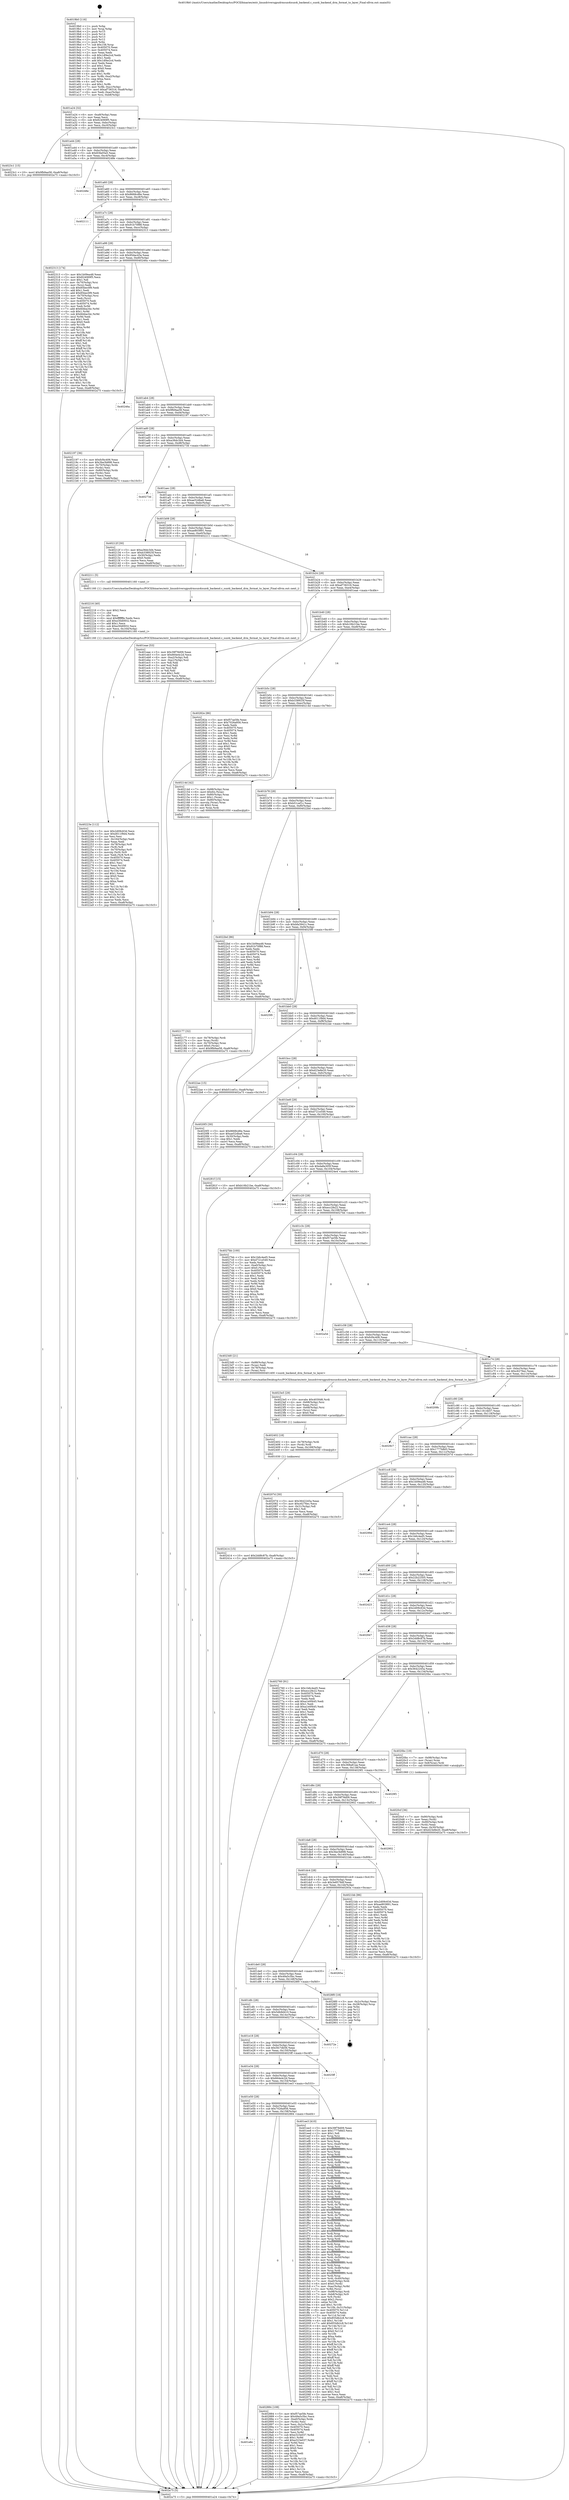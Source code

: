 digraph "0x4019b0" {
  label = "0x4019b0 (/mnt/c/Users/mathe/Desktop/tcc/POCII/binaries/extr_linuxdriversgpudrmsun4isun4i_backend.c_sun4i_backend_drm_format_to_layer_Final-ollvm.out::main(0))"
  labelloc = "t"
  node[shape=record]

  Entry [label="",width=0.3,height=0.3,shape=circle,fillcolor=black,style=filled]
  "0x401a24" [label="{
     0x401a24 [32]\l
     | [instrs]\l
     &nbsp;&nbsp;0x401a24 \<+6\>: mov -0xa8(%rbp),%eax\l
     &nbsp;&nbsp;0x401a2a \<+2\>: mov %eax,%ecx\l
     &nbsp;&nbsp;0x401a2c \<+6\>: sub $0x824069f5,%ecx\l
     &nbsp;&nbsp;0x401a32 \<+6\>: mov %eax,-0xbc(%rbp)\l
     &nbsp;&nbsp;0x401a38 \<+6\>: mov %ecx,-0xc0(%rbp)\l
     &nbsp;&nbsp;0x401a3e \<+6\>: je 00000000004023c1 \<main+0xa11\>\l
  }"]
  "0x4023c1" [label="{
     0x4023c1 [15]\l
     | [instrs]\l
     &nbsp;&nbsp;0x4023c1 \<+10\>: movl $0x9fb9aa58,-0xa8(%rbp)\l
     &nbsp;&nbsp;0x4023cb \<+5\>: jmp 0000000000402a75 \<main+0x10c5\>\l
  }"]
  "0x401a44" [label="{
     0x401a44 [28]\l
     | [instrs]\l
     &nbsp;&nbsp;0x401a44 \<+5\>: jmp 0000000000401a49 \<main+0x99\>\l
     &nbsp;&nbsp;0x401a49 \<+6\>: mov -0xbc(%rbp),%eax\l
     &nbsp;&nbsp;0x401a4f \<+5\>: sub $0x83fa05a5,%eax\l
     &nbsp;&nbsp;0x401a54 \<+6\>: mov %eax,-0xc4(%rbp)\l
     &nbsp;&nbsp;0x401a5a \<+6\>: je 000000000040248e \<main+0xade\>\l
  }"]
  Exit [label="",width=0.3,height=0.3,shape=circle,fillcolor=black,style=filled,peripheries=2]
  "0x40248e" [label="{
     0x40248e\l
  }", style=dashed]
  "0x401a60" [label="{
     0x401a60 [28]\l
     | [instrs]\l
     &nbsp;&nbsp;0x401a60 \<+5\>: jmp 0000000000401a65 \<main+0xb5\>\l
     &nbsp;&nbsp;0x401a65 \<+6\>: mov -0xbc(%rbp),%eax\l
     &nbsp;&nbsp;0x401a6b \<+5\>: sub $0x8668cd6e,%eax\l
     &nbsp;&nbsp;0x401a70 \<+6\>: mov %eax,-0xc8(%rbp)\l
     &nbsp;&nbsp;0x401a76 \<+6\>: je 0000000000402111 \<main+0x761\>\l
  }"]
  "0x401e6c" [label="{
     0x401e6c\l
  }", style=dashed]
  "0x402111" [label="{
     0x402111\l
  }", style=dashed]
  "0x401a7c" [label="{
     0x401a7c [28]\l
     | [instrs]\l
     &nbsp;&nbsp;0x401a7c \<+5\>: jmp 0000000000401a81 \<main+0xd1\>\l
     &nbsp;&nbsp;0x401a81 \<+6\>: mov -0xbc(%rbp),%eax\l
     &nbsp;&nbsp;0x401a87 \<+5\>: sub $0x91b70f88,%eax\l
     &nbsp;&nbsp;0x401a8c \<+6\>: mov %eax,-0xcc(%rbp)\l
     &nbsp;&nbsp;0x401a92 \<+6\>: je 0000000000402313 \<main+0x963\>\l
  }"]
  "0x402884" [label="{
     0x402884 [108]\l
     | [instrs]\l
     &nbsp;&nbsp;0x402884 \<+5\>: mov $0xf57ae5fe,%eax\l
     &nbsp;&nbsp;0x402889 \<+5\>: mov $0x49a5c5bc,%ecx\l
     &nbsp;&nbsp;0x40288e \<+7\>: mov -0xa0(%rbp),%rdx\l
     &nbsp;&nbsp;0x402895 \<+2\>: mov (%rdx),%esi\l
     &nbsp;&nbsp;0x402897 \<+3\>: mov %esi,-0x2c(%rbp)\l
     &nbsp;&nbsp;0x40289a \<+7\>: mov 0x405070,%esi\l
     &nbsp;&nbsp;0x4028a1 \<+7\>: mov 0x405074,%edi\l
     &nbsp;&nbsp;0x4028a8 \<+3\>: mov %esi,%r8d\l
     &nbsp;&nbsp;0x4028ab \<+7\>: sub $0xe323e037,%r8d\l
     &nbsp;&nbsp;0x4028b2 \<+4\>: sub $0x1,%r8d\l
     &nbsp;&nbsp;0x4028b6 \<+7\>: add $0xe323e037,%r8d\l
     &nbsp;&nbsp;0x4028bd \<+4\>: imul %r8d,%esi\l
     &nbsp;&nbsp;0x4028c1 \<+3\>: and $0x1,%esi\l
     &nbsp;&nbsp;0x4028c4 \<+3\>: cmp $0x0,%esi\l
     &nbsp;&nbsp;0x4028c7 \<+4\>: sete %r9b\l
     &nbsp;&nbsp;0x4028cb \<+3\>: cmp $0xa,%edi\l
     &nbsp;&nbsp;0x4028ce \<+4\>: setl %r10b\l
     &nbsp;&nbsp;0x4028d2 \<+3\>: mov %r9b,%r11b\l
     &nbsp;&nbsp;0x4028d5 \<+3\>: and %r10b,%r11b\l
     &nbsp;&nbsp;0x4028d8 \<+3\>: xor %r10b,%r9b\l
     &nbsp;&nbsp;0x4028db \<+3\>: or %r9b,%r11b\l
     &nbsp;&nbsp;0x4028de \<+4\>: test $0x1,%r11b\l
     &nbsp;&nbsp;0x4028e2 \<+3\>: cmovne %ecx,%eax\l
     &nbsp;&nbsp;0x4028e5 \<+6\>: mov %eax,-0xa8(%rbp)\l
     &nbsp;&nbsp;0x4028eb \<+5\>: jmp 0000000000402a75 \<main+0x10c5\>\l
  }"]
  "0x402313" [label="{
     0x402313 [174]\l
     | [instrs]\l
     &nbsp;&nbsp;0x402313 \<+5\>: mov $0x1b09ea48,%eax\l
     &nbsp;&nbsp;0x402318 \<+5\>: mov $0x824069f5,%ecx\l
     &nbsp;&nbsp;0x40231d \<+2\>: mov $0x1,%dl\l
     &nbsp;&nbsp;0x40231f \<+4\>: mov -0x70(%rbp),%rsi\l
     &nbsp;&nbsp;0x402323 \<+2\>: mov (%rsi),%edi\l
     &nbsp;&nbsp;0x402325 \<+6\>: sub $0x85bec0f9,%edi\l
     &nbsp;&nbsp;0x40232b \<+3\>: add $0x1,%edi\l
     &nbsp;&nbsp;0x40232e \<+6\>: add $0x85bec0f9,%edi\l
     &nbsp;&nbsp;0x402334 \<+4\>: mov -0x70(%rbp),%rsi\l
     &nbsp;&nbsp;0x402338 \<+2\>: mov %edi,(%rsi)\l
     &nbsp;&nbsp;0x40233a \<+7\>: mov 0x405070,%edi\l
     &nbsp;&nbsp;0x402341 \<+8\>: mov 0x405074,%r8d\l
     &nbsp;&nbsp;0x402349 \<+3\>: mov %edi,%r9d\l
     &nbsp;&nbsp;0x40234c \<+7\>: add $0xfd4ba34c,%r9d\l
     &nbsp;&nbsp;0x402353 \<+4\>: sub $0x1,%r9d\l
     &nbsp;&nbsp;0x402357 \<+7\>: sub $0xfd4ba34c,%r9d\l
     &nbsp;&nbsp;0x40235e \<+4\>: imul %r9d,%edi\l
     &nbsp;&nbsp;0x402362 \<+3\>: and $0x1,%edi\l
     &nbsp;&nbsp;0x402365 \<+3\>: cmp $0x0,%edi\l
     &nbsp;&nbsp;0x402368 \<+4\>: sete %r10b\l
     &nbsp;&nbsp;0x40236c \<+4\>: cmp $0xa,%r8d\l
     &nbsp;&nbsp;0x402370 \<+4\>: setl %r11b\l
     &nbsp;&nbsp;0x402374 \<+3\>: mov %r10b,%bl\l
     &nbsp;&nbsp;0x402377 \<+3\>: xor $0xff,%bl\l
     &nbsp;&nbsp;0x40237a \<+3\>: mov %r11b,%r14b\l
     &nbsp;&nbsp;0x40237d \<+4\>: xor $0xff,%r14b\l
     &nbsp;&nbsp;0x402381 \<+3\>: xor $0x1,%dl\l
     &nbsp;&nbsp;0x402384 \<+3\>: mov %bl,%r15b\l
     &nbsp;&nbsp;0x402387 \<+4\>: and $0xff,%r15b\l
     &nbsp;&nbsp;0x40238b \<+3\>: and %dl,%r10b\l
     &nbsp;&nbsp;0x40238e \<+3\>: mov %r14b,%r12b\l
     &nbsp;&nbsp;0x402391 \<+4\>: and $0xff,%r12b\l
     &nbsp;&nbsp;0x402395 \<+3\>: and %dl,%r11b\l
     &nbsp;&nbsp;0x402398 \<+3\>: or %r10b,%r15b\l
     &nbsp;&nbsp;0x40239b \<+3\>: or %r11b,%r12b\l
     &nbsp;&nbsp;0x40239e \<+3\>: xor %r12b,%r15b\l
     &nbsp;&nbsp;0x4023a1 \<+3\>: or %r14b,%bl\l
     &nbsp;&nbsp;0x4023a4 \<+3\>: xor $0xff,%bl\l
     &nbsp;&nbsp;0x4023a7 \<+3\>: or $0x1,%dl\l
     &nbsp;&nbsp;0x4023aa \<+2\>: and %dl,%bl\l
     &nbsp;&nbsp;0x4023ac \<+3\>: or %bl,%r15b\l
     &nbsp;&nbsp;0x4023af \<+4\>: test $0x1,%r15b\l
     &nbsp;&nbsp;0x4023b3 \<+3\>: cmovne %ecx,%eax\l
     &nbsp;&nbsp;0x4023b6 \<+6\>: mov %eax,-0xa8(%rbp)\l
     &nbsp;&nbsp;0x4023bc \<+5\>: jmp 0000000000402a75 \<main+0x10c5\>\l
  }"]
  "0x401a98" [label="{
     0x401a98 [28]\l
     | [instrs]\l
     &nbsp;&nbsp;0x401a98 \<+5\>: jmp 0000000000401a9d \<main+0xed\>\l
     &nbsp;&nbsp;0x401a9d \<+6\>: mov -0xbc(%rbp),%eax\l
     &nbsp;&nbsp;0x401aa3 \<+5\>: sub $0x95dac43a,%eax\l
     &nbsp;&nbsp;0x401aa8 \<+6\>: mov %eax,-0xd0(%rbp)\l
     &nbsp;&nbsp;0x401aae \<+6\>: je 000000000040246a \<main+0xaba\>\l
  }"]
  "0x402414" [label="{
     0x402414 [15]\l
     | [instrs]\l
     &nbsp;&nbsp;0x402414 \<+10\>: movl $0x2dd8c87b,-0xa8(%rbp)\l
     &nbsp;&nbsp;0x40241e \<+5\>: jmp 0000000000402a75 \<main+0x10c5\>\l
  }"]
  "0x40246a" [label="{
     0x40246a\l
  }", style=dashed]
  "0x401ab4" [label="{
     0x401ab4 [28]\l
     | [instrs]\l
     &nbsp;&nbsp;0x401ab4 \<+5\>: jmp 0000000000401ab9 \<main+0x109\>\l
     &nbsp;&nbsp;0x401ab9 \<+6\>: mov -0xbc(%rbp),%eax\l
     &nbsp;&nbsp;0x401abf \<+5\>: sub $0x9fb9aa58,%eax\l
     &nbsp;&nbsp;0x401ac4 \<+6\>: mov %eax,-0xd4(%rbp)\l
     &nbsp;&nbsp;0x401aca \<+6\>: je 0000000000402197 \<main+0x7e7\>\l
  }"]
  "0x402402" [label="{
     0x402402 [18]\l
     | [instrs]\l
     &nbsp;&nbsp;0x402402 \<+4\>: mov -0x78(%rbp),%rdi\l
     &nbsp;&nbsp;0x402406 \<+3\>: mov (%rdi),%rdi\l
     &nbsp;&nbsp;0x402409 \<+6\>: mov %eax,-0x168(%rbp)\l
     &nbsp;&nbsp;0x40240f \<+5\>: call 0000000000401030 \<free@plt\>\l
     | [calls]\l
     &nbsp;&nbsp;0x401030 \{1\} (unknown)\l
  }"]
  "0x402197" [label="{
     0x402197 [36]\l
     | [instrs]\l
     &nbsp;&nbsp;0x402197 \<+5\>: mov $0xfcf4c406,%eax\l
     &nbsp;&nbsp;0x40219c \<+5\>: mov $0x3be3b898,%ecx\l
     &nbsp;&nbsp;0x4021a1 \<+4\>: mov -0x70(%rbp),%rdx\l
     &nbsp;&nbsp;0x4021a5 \<+2\>: mov (%rdx),%esi\l
     &nbsp;&nbsp;0x4021a7 \<+4\>: mov -0x80(%rbp),%rdx\l
     &nbsp;&nbsp;0x4021ab \<+2\>: cmp (%rdx),%esi\l
     &nbsp;&nbsp;0x4021ad \<+3\>: cmovl %ecx,%eax\l
     &nbsp;&nbsp;0x4021b0 \<+6\>: mov %eax,-0xa8(%rbp)\l
     &nbsp;&nbsp;0x4021b6 \<+5\>: jmp 0000000000402a75 \<main+0x10c5\>\l
  }"]
  "0x401ad0" [label="{
     0x401ad0 [28]\l
     | [instrs]\l
     &nbsp;&nbsp;0x401ad0 \<+5\>: jmp 0000000000401ad5 \<main+0x125\>\l
     &nbsp;&nbsp;0x401ad5 \<+6\>: mov -0xbc(%rbp),%eax\l
     &nbsp;&nbsp;0x401adb \<+5\>: sub $0xa36dc3d4,%eax\l
     &nbsp;&nbsp;0x401ae0 \<+6\>: mov %eax,-0xd8(%rbp)\l
     &nbsp;&nbsp;0x401ae6 \<+6\>: je 000000000040273d \<main+0xd8d\>\l
  }"]
  "0x4023e5" [label="{
     0x4023e5 [29]\l
     | [instrs]\l
     &nbsp;&nbsp;0x4023e5 \<+10\>: movabs $0x4030d6,%rdi\l
     &nbsp;&nbsp;0x4023ef \<+4\>: mov -0x68(%rbp),%rsi\l
     &nbsp;&nbsp;0x4023f3 \<+2\>: mov %eax,(%rsi)\l
     &nbsp;&nbsp;0x4023f5 \<+4\>: mov -0x68(%rbp),%rsi\l
     &nbsp;&nbsp;0x4023f9 \<+2\>: mov (%rsi),%esi\l
     &nbsp;&nbsp;0x4023fb \<+2\>: mov $0x0,%al\l
     &nbsp;&nbsp;0x4023fd \<+5\>: call 0000000000401040 \<printf@plt\>\l
     | [calls]\l
     &nbsp;&nbsp;0x401040 \{1\} (unknown)\l
  }"]
  "0x40273d" [label="{
     0x40273d\l
  }", style=dashed]
  "0x401aec" [label="{
     0x401aec [28]\l
     | [instrs]\l
     &nbsp;&nbsp;0x401aec \<+5\>: jmp 0000000000401af1 \<main+0x141\>\l
     &nbsp;&nbsp;0x401af1 \<+6\>: mov -0xbc(%rbp),%eax\l
     &nbsp;&nbsp;0x401af7 \<+5\>: sub $0xae52dba6,%eax\l
     &nbsp;&nbsp;0x401afc \<+6\>: mov %eax,-0xdc(%rbp)\l
     &nbsp;&nbsp;0x401b02 \<+6\>: je 000000000040212f \<main+0x77f\>\l
  }"]
  "0x40223e" [label="{
     0x40223e [112]\l
     | [instrs]\l
     &nbsp;&nbsp;0x40223e \<+5\>: mov $0x2d09c63d,%ecx\l
     &nbsp;&nbsp;0x402243 \<+5\>: mov $0xd011f9d4,%edx\l
     &nbsp;&nbsp;0x402248 \<+2\>: xor %esi,%esi\l
     &nbsp;&nbsp;0x40224a \<+6\>: mov -0x164(%rbp),%edi\l
     &nbsp;&nbsp;0x402250 \<+3\>: imul %eax,%edi\l
     &nbsp;&nbsp;0x402253 \<+4\>: mov -0x78(%rbp),%r8\l
     &nbsp;&nbsp;0x402257 \<+3\>: mov (%r8),%r8\l
     &nbsp;&nbsp;0x40225a \<+4\>: mov -0x70(%rbp),%r9\l
     &nbsp;&nbsp;0x40225e \<+3\>: movslq (%r9),%r9\l
     &nbsp;&nbsp;0x402261 \<+4\>: mov %edi,(%r8,%r9,4)\l
     &nbsp;&nbsp;0x402265 \<+7\>: mov 0x405070,%eax\l
     &nbsp;&nbsp;0x40226c \<+7\>: mov 0x405074,%edi\l
     &nbsp;&nbsp;0x402273 \<+3\>: sub $0x1,%esi\l
     &nbsp;&nbsp;0x402276 \<+3\>: mov %eax,%r10d\l
     &nbsp;&nbsp;0x402279 \<+3\>: add %esi,%r10d\l
     &nbsp;&nbsp;0x40227c \<+4\>: imul %r10d,%eax\l
     &nbsp;&nbsp;0x402280 \<+3\>: and $0x1,%eax\l
     &nbsp;&nbsp;0x402283 \<+3\>: cmp $0x0,%eax\l
     &nbsp;&nbsp;0x402286 \<+4\>: sete %r11b\l
     &nbsp;&nbsp;0x40228a \<+3\>: cmp $0xa,%edi\l
     &nbsp;&nbsp;0x40228d \<+3\>: setl %bl\l
     &nbsp;&nbsp;0x402290 \<+3\>: mov %r11b,%r14b\l
     &nbsp;&nbsp;0x402293 \<+3\>: and %bl,%r14b\l
     &nbsp;&nbsp;0x402296 \<+3\>: xor %bl,%r11b\l
     &nbsp;&nbsp;0x402299 \<+3\>: or %r11b,%r14b\l
     &nbsp;&nbsp;0x40229c \<+4\>: test $0x1,%r14b\l
     &nbsp;&nbsp;0x4022a0 \<+3\>: cmovne %edx,%ecx\l
     &nbsp;&nbsp;0x4022a3 \<+6\>: mov %ecx,-0xa8(%rbp)\l
     &nbsp;&nbsp;0x4022a9 \<+5\>: jmp 0000000000402a75 \<main+0x10c5\>\l
  }"]
  "0x40212f" [label="{
     0x40212f [30]\l
     | [instrs]\l
     &nbsp;&nbsp;0x40212f \<+5\>: mov $0xa36dc3d4,%eax\l
     &nbsp;&nbsp;0x402134 \<+5\>: mov $0xb338925f,%ecx\l
     &nbsp;&nbsp;0x402139 \<+3\>: mov -0x30(%rbp),%edx\l
     &nbsp;&nbsp;0x40213c \<+3\>: cmp $0x0,%edx\l
     &nbsp;&nbsp;0x40213f \<+3\>: cmove %ecx,%eax\l
     &nbsp;&nbsp;0x402142 \<+6\>: mov %eax,-0xa8(%rbp)\l
     &nbsp;&nbsp;0x402148 \<+5\>: jmp 0000000000402a75 \<main+0x10c5\>\l
  }"]
  "0x401b08" [label="{
     0x401b08 [28]\l
     | [instrs]\l
     &nbsp;&nbsp;0x401b08 \<+5\>: jmp 0000000000401b0d \<main+0x15d\>\l
     &nbsp;&nbsp;0x401b0d \<+6\>: mov -0xbc(%rbp),%eax\l
     &nbsp;&nbsp;0x401b13 \<+5\>: sub $0xae803891,%eax\l
     &nbsp;&nbsp;0x401b18 \<+6\>: mov %eax,-0xe0(%rbp)\l
     &nbsp;&nbsp;0x401b1e \<+6\>: je 0000000000402211 \<main+0x861\>\l
  }"]
  "0x402216" [label="{
     0x402216 [40]\l
     | [instrs]\l
     &nbsp;&nbsp;0x402216 \<+5\>: mov $0x2,%ecx\l
     &nbsp;&nbsp;0x40221b \<+1\>: cltd\l
     &nbsp;&nbsp;0x40221c \<+2\>: idiv %ecx\l
     &nbsp;&nbsp;0x40221e \<+6\>: imul $0xfffffffe,%edx,%ecx\l
     &nbsp;&nbsp;0x402224 \<+6\>: add $0xe30d0932,%ecx\l
     &nbsp;&nbsp;0x40222a \<+3\>: add $0x1,%ecx\l
     &nbsp;&nbsp;0x40222d \<+6\>: sub $0xe30d0932,%ecx\l
     &nbsp;&nbsp;0x402233 \<+6\>: mov %ecx,-0x164(%rbp)\l
     &nbsp;&nbsp;0x402239 \<+5\>: call 0000000000401160 \<next_i\>\l
     | [calls]\l
     &nbsp;&nbsp;0x401160 \{1\} (/mnt/c/Users/mathe/Desktop/tcc/POCII/binaries/extr_linuxdriversgpudrmsun4isun4i_backend.c_sun4i_backend_drm_format_to_layer_Final-ollvm.out::next_i)\l
  }"]
  "0x402211" [label="{
     0x402211 [5]\l
     | [instrs]\l
     &nbsp;&nbsp;0x402211 \<+5\>: call 0000000000401160 \<next_i\>\l
     | [calls]\l
     &nbsp;&nbsp;0x401160 \{1\} (/mnt/c/Users/mathe/Desktop/tcc/POCII/binaries/extr_linuxdriversgpudrmsun4isun4i_backend.c_sun4i_backend_drm_format_to_layer_Final-ollvm.out::next_i)\l
  }"]
  "0x401b24" [label="{
     0x401b24 [28]\l
     | [instrs]\l
     &nbsp;&nbsp;0x401b24 \<+5\>: jmp 0000000000401b29 \<main+0x179\>\l
     &nbsp;&nbsp;0x401b29 \<+6\>: mov -0xbc(%rbp),%eax\l
     &nbsp;&nbsp;0x401b2f \<+5\>: sub $0xaf736316,%eax\l
     &nbsp;&nbsp;0x401b34 \<+6\>: mov %eax,-0xe4(%rbp)\l
     &nbsp;&nbsp;0x401b3a \<+6\>: je 0000000000401eae \<main+0x4fe\>\l
  }"]
  "0x402177" [label="{
     0x402177 [32]\l
     | [instrs]\l
     &nbsp;&nbsp;0x402177 \<+4\>: mov -0x78(%rbp),%rdi\l
     &nbsp;&nbsp;0x40217b \<+3\>: mov %rax,(%rdi)\l
     &nbsp;&nbsp;0x40217e \<+4\>: mov -0x70(%rbp),%rax\l
     &nbsp;&nbsp;0x402182 \<+6\>: movl $0x0,(%rax)\l
     &nbsp;&nbsp;0x402188 \<+10\>: movl $0x9fb9aa58,-0xa8(%rbp)\l
     &nbsp;&nbsp;0x402192 \<+5\>: jmp 0000000000402a75 \<main+0x10c5\>\l
  }"]
  "0x401eae" [label="{
     0x401eae [53]\l
     | [instrs]\l
     &nbsp;&nbsp;0x401eae \<+5\>: mov $0x39f78d09,%eax\l
     &nbsp;&nbsp;0x401eb3 \<+5\>: mov $0x664e4c2d,%ecx\l
     &nbsp;&nbsp;0x401eb8 \<+6\>: mov -0xa2(%rbp),%dl\l
     &nbsp;&nbsp;0x401ebe \<+7\>: mov -0xa1(%rbp),%sil\l
     &nbsp;&nbsp;0x401ec5 \<+3\>: mov %dl,%dil\l
     &nbsp;&nbsp;0x401ec8 \<+3\>: and %sil,%dil\l
     &nbsp;&nbsp;0x401ecb \<+3\>: xor %sil,%dl\l
     &nbsp;&nbsp;0x401ece \<+3\>: or %dl,%dil\l
     &nbsp;&nbsp;0x401ed1 \<+4\>: test $0x1,%dil\l
     &nbsp;&nbsp;0x401ed5 \<+3\>: cmovne %ecx,%eax\l
     &nbsp;&nbsp;0x401ed8 \<+6\>: mov %eax,-0xa8(%rbp)\l
     &nbsp;&nbsp;0x401ede \<+5\>: jmp 0000000000402a75 \<main+0x10c5\>\l
  }"]
  "0x401b40" [label="{
     0x401b40 [28]\l
     | [instrs]\l
     &nbsp;&nbsp;0x401b40 \<+5\>: jmp 0000000000401b45 \<main+0x195\>\l
     &nbsp;&nbsp;0x401b45 \<+6\>: mov -0xbc(%rbp),%eax\l
     &nbsp;&nbsp;0x401b4b \<+5\>: sub $0xb16b21be,%eax\l
     &nbsp;&nbsp;0x401b50 \<+6\>: mov %eax,-0xe8(%rbp)\l
     &nbsp;&nbsp;0x401b56 \<+6\>: je 000000000040282e \<main+0xe7e\>\l
  }"]
  "0x402a75" [label="{
     0x402a75 [5]\l
     | [instrs]\l
     &nbsp;&nbsp;0x402a75 \<+5\>: jmp 0000000000401a24 \<main+0x74\>\l
  }"]
  "0x4019b0" [label="{
     0x4019b0 [116]\l
     | [instrs]\l
     &nbsp;&nbsp;0x4019b0 \<+1\>: push %rbp\l
     &nbsp;&nbsp;0x4019b1 \<+3\>: mov %rsp,%rbp\l
     &nbsp;&nbsp;0x4019b4 \<+2\>: push %r15\l
     &nbsp;&nbsp;0x4019b6 \<+2\>: push %r14\l
     &nbsp;&nbsp;0x4019b8 \<+2\>: push %r13\l
     &nbsp;&nbsp;0x4019ba \<+2\>: push %r12\l
     &nbsp;&nbsp;0x4019bc \<+1\>: push %rbx\l
     &nbsp;&nbsp;0x4019bd \<+7\>: sub $0x158,%rsp\l
     &nbsp;&nbsp;0x4019c4 \<+7\>: mov 0x405070,%eax\l
     &nbsp;&nbsp;0x4019cb \<+7\>: mov 0x405074,%ecx\l
     &nbsp;&nbsp;0x4019d2 \<+2\>: mov %eax,%edx\l
     &nbsp;&nbsp;0x4019d4 \<+6\>: sub $0x1df4e2cd,%edx\l
     &nbsp;&nbsp;0x4019da \<+3\>: sub $0x1,%edx\l
     &nbsp;&nbsp;0x4019dd \<+6\>: add $0x1df4e2cd,%edx\l
     &nbsp;&nbsp;0x4019e3 \<+3\>: imul %edx,%eax\l
     &nbsp;&nbsp;0x4019e6 \<+3\>: and $0x1,%eax\l
     &nbsp;&nbsp;0x4019e9 \<+3\>: cmp $0x0,%eax\l
     &nbsp;&nbsp;0x4019ec \<+4\>: sete %r8b\l
     &nbsp;&nbsp;0x4019f0 \<+4\>: and $0x1,%r8b\l
     &nbsp;&nbsp;0x4019f4 \<+7\>: mov %r8b,-0xa2(%rbp)\l
     &nbsp;&nbsp;0x4019fb \<+3\>: cmp $0xa,%ecx\l
     &nbsp;&nbsp;0x4019fe \<+4\>: setl %r8b\l
     &nbsp;&nbsp;0x401a02 \<+4\>: and $0x1,%r8b\l
     &nbsp;&nbsp;0x401a06 \<+7\>: mov %r8b,-0xa1(%rbp)\l
     &nbsp;&nbsp;0x401a0d \<+10\>: movl $0xaf736316,-0xa8(%rbp)\l
     &nbsp;&nbsp;0x401a17 \<+6\>: mov %edi,-0xac(%rbp)\l
     &nbsp;&nbsp;0x401a1d \<+7\>: mov %rsi,-0xb8(%rbp)\l
  }"]
  "0x4020cf" [label="{
     0x4020cf [36]\l
     | [instrs]\l
     &nbsp;&nbsp;0x4020cf \<+7\>: mov -0x90(%rbp),%rdi\l
     &nbsp;&nbsp;0x4020d6 \<+2\>: mov %eax,(%rdi)\l
     &nbsp;&nbsp;0x4020d8 \<+7\>: mov -0x90(%rbp),%rdi\l
     &nbsp;&nbsp;0x4020df \<+2\>: mov (%rdi),%eax\l
     &nbsp;&nbsp;0x4020e1 \<+3\>: mov %eax,-0x30(%rbp)\l
     &nbsp;&nbsp;0x4020e4 \<+10\>: movl $0xd23e8e20,-0xa8(%rbp)\l
     &nbsp;&nbsp;0x4020ee \<+5\>: jmp 0000000000402a75 \<main+0x10c5\>\l
  }"]
  "0x40282e" [label="{
     0x40282e [86]\l
     | [instrs]\l
     &nbsp;&nbsp;0x40282e \<+5\>: mov $0xf57ae5fe,%eax\l
     &nbsp;&nbsp;0x402833 \<+5\>: mov $0x7026a956,%ecx\l
     &nbsp;&nbsp;0x402838 \<+2\>: xor %edx,%edx\l
     &nbsp;&nbsp;0x40283a \<+7\>: mov 0x405070,%esi\l
     &nbsp;&nbsp;0x402841 \<+7\>: mov 0x405074,%edi\l
     &nbsp;&nbsp;0x402848 \<+3\>: sub $0x1,%edx\l
     &nbsp;&nbsp;0x40284b \<+3\>: mov %esi,%r8d\l
     &nbsp;&nbsp;0x40284e \<+3\>: add %edx,%r8d\l
     &nbsp;&nbsp;0x402851 \<+4\>: imul %r8d,%esi\l
     &nbsp;&nbsp;0x402855 \<+3\>: and $0x1,%esi\l
     &nbsp;&nbsp;0x402858 \<+3\>: cmp $0x0,%esi\l
     &nbsp;&nbsp;0x40285b \<+4\>: sete %r9b\l
     &nbsp;&nbsp;0x40285f \<+3\>: cmp $0xa,%edi\l
     &nbsp;&nbsp;0x402862 \<+4\>: setl %r10b\l
     &nbsp;&nbsp;0x402866 \<+3\>: mov %r9b,%r11b\l
     &nbsp;&nbsp;0x402869 \<+3\>: and %r10b,%r11b\l
     &nbsp;&nbsp;0x40286c \<+3\>: xor %r10b,%r9b\l
     &nbsp;&nbsp;0x40286f \<+3\>: or %r9b,%r11b\l
     &nbsp;&nbsp;0x402872 \<+4\>: test $0x1,%r11b\l
     &nbsp;&nbsp;0x402876 \<+3\>: cmovne %ecx,%eax\l
     &nbsp;&nbsp;0x402879 \<+6\>: mov %eax,-0xa8(%rbp)\l
     &nbsp;&nbsp;0x40287f \<+5\>: jmp 0000000000402a75 \<main+0x10c5\>\l
  }"]
  "0x401b5c" [label="{
     0x401b5c [28]\l
     | [instrs]\l
     &nbsp;&nbsp;0x401b5c \<+5\>: jmp 0000000000401b61 \<main+0x1b1\>\l
     &nbsp;&nbsp;0x401b61 \<+6\>: mov -0xbc(%rbp),%eax\l
     &nbsp;&nbsp;0x401b67 \<+5\>: sub $0xb338925f,%eax\l
     &nbsp;&nbsp;0x401b6c \<+6\>: mov %eax,-0xec(%rbp)\l
     &nbsp;&nbsp;0x401b72 \<+6\>: je 000000000040214d \<main+0x79d\>\l
  }"]
  "0x401e50" [label="{
     0x401e50 [28]\l
     | [instrs]\l
     &nbsp;&nbsp;0x401e50 \<+5\>: jmp 0000000000401e55 \<main+0x4a5\>\l
     &nbsp;&nbsp;0x401e55 \<+6\>: mov -0xbc(%rbp),%eax\l
     &nbsp;&nbsp;0x401e5b \<+5\>: sub $0x7026a956,%eax\l
     &nbsp;&nbsp;0x401e60 \<+6\>: mov %eax,-0x158(%rbp)\l
     &nbsp;&nbsp;0x401e66 \<+6\>: je 0000000000402884 \<main+0xed4\>\l
  }"]
  "0x40214d" [label="{
     0x40214d [42]\l
     | [instrs]\l
     &nbsp;&nbsp;0x40214d \<+7\>: mov -0x88(%rbp),%rax\l
     &nbsp;&nbsp;0x402154 \<+6\>: movl $0x64,(%rax)\l
     &nbsp;&nbsp;0x40215a \<+4\>: mov -0x80(%rbp),%rax\l
     &nbsp;&nbsp;0x40215e \<+6\>: movl $0x1,(%rax)\l
     &nbsp;&nbsp;0x402164 \<+4\>: mov -0x80(%rbp),%rax\l
     &nbsp;&nbsp;0x402168 \<+3\>: movslq (%rax),%rax\l
     &nbsp;&nbsp;0x40216b \<+4\>: shl $0x2,%rax\l
     &nbsp;&nbsp;0x40216f \<+3\>: mov %rax,%rdi\l
     &nbsp;&nbsp;0x402172 \<+5\>: call 0000000000401050 \<malloc@plt\>\l
     | [calls]\l
     &nbsp;&nbsp;0x401050 \{1\} (unknown)\l
  }"]
  "0x401b78" [label="{
     0x401b78 [28]\l
     | [instrs]\l
     &nbsp;&nbsp;0x401b78 \<+5\>: jmp 0000000000401b7d \<main+0x1cd\>\l
     &nbsp;&nbsp;0x401b7d \<+6\>: mov -0xbc(%rbp),%eax\l
     &nbsp;&nbsp;0x401b83 \<+5\>: sub $0xb51cef1c,%eax\l
     &nbsp;&nbsp;0x401b88 \<+6\>: mov %eax,-0xf0(%rbp)\l
     &nbsp;&nbsp;0x401b8e \<+6\>: je 00000000004022bd \<main+0x90d\>\l
  }"]
  "0x401ee3" [label="{
     0x401ee3 [410]\l
     | [instrs]\l
     &nbsp;&nbsp;0x401ee3 \<+5\>: mov $0x39f78d09,%eax\l
     &nbsp;&nbsp;0x401ee8 \<+5\>: mov $0x1777b8d3,%ecx\l
     &nbsp;&nbsp;0x401eed \<+2\>: mov $0x1,%dl\l
     &nbsp;&nbsp;0x401eef \<+3\>: mov %rsp,%rsi\l
     &nbsp;&nbsp;0x401ef2 \<+4\>: add $0xfffffffffffffff0,%rsi\l
     &nbsp;&nbsp;0x401ef6 \<+3\>: mov %rsi,%rsp\l
     &nbsp;&nbsp;0x401ef9 \<+7\>: mov %rsi,-0xa0(%rbp)\l
     &nbsp;&nbsp;0x401f00 \<+3\>: mov %rsp,%rsi\l
     &nbsp;&nbsp;0x401f03 \<+4\>: add $0xfffffffffffffff0,%rsi\l
     &nbsp;&nbsp;0x401f07 \<+3\>: mov %rsi,%rsp\l
     &nbsp;&nbsp;0x401f0a \<+3\>: mov %rsp,%rdi\l
     &nbsp;&nbsp;0x401f0d \<+4\>: add $0xfffffffffffffff0,%rdi\l
     &nbsp;&nbsp;0x401f11 \<+3\>: mov %rdi,%rsp\l
     &nbsp;&nbsp;0x401f14 \<+7\>: mov %rdi,-0x98(%rbp)\l
     &nbsp;&nbsp;0x401f1b \<+3\>: mov %rsp,%rdi\l
     &nbsp;&nbsp;0x401f1e \<+4\>: add $0xfffffffffffffff0,%rdi\l
     &nbsp;&nbsp;0x401f22 \<+3\>: mov %rdi,%rsp\l
     &nbsp;&nbsp;0x401f25 \<+7\>: mov %rdi,-0x90(%rbp)\l
     &nbsp;&nbsp;0x401f2c \<+3\>: mov %rsp,%rdi\l
     &nbsp;&nbsp;0x401f2f \<+4\>: add $0xfffffffffffffff0,%rdi\l
     &nbsp;&nbsp;0x401f33 \<+3\>: mov %rdi,%rsp\l
     &nbsp;&nbsp;0x401f36 \<+7\>: mov %rdi,-0x88(%rbp)\l
     &nbsp;&nbsp;0x401f3d \<+3\>: mov %rsp,%rdi\l
     &nbsp;&nbsp;0x401f40 \<+4\>: add $0xfffffffffffffff0,%rdi\l
     &nbsp;&nbsp;0x401f44 \<+3\>: mov %rdi,%rsp\l
     &nbsp;&nbsp;0x401f47 \<+4\>: mov %rdi,-0x80(%rbp)\l
     &nbsp;&nbsp;0x401f4b \<+3\>: mov %rsp,%rdi\l
     &nbsp;&nbsp;0x401f4e \<+4\>: add $0xfffffffffffffff0,%rdi\l
     &nbsp;&nbsp;0x401f52 \<+3\>: mov %rdi,%rsp\l
     &nbsp;&nbsp;0x401f55 \<+4\>: mov %rdi,-0x78(%rbp)\l
     &nbsp;&nbsp;0x401f59 \<+3\>: mov %rsp,%rdi\l
     &nbsp;&nbsp;0x401f5c \<+4\>: add $0xfffffffffffffff0,%rdi\l
     &nbsp;&nbsp;0x401f60 \<+3\>: mov %rdi,%rsp\l
     &nbsp;&nbsp;0x401f63 \<+4\>: mov %rdi,-0x70(%rbp)\l
     &nbsp;&nbsp;0x401f67 \<+3\>: mov %rsp,%rdi\l
     &nbsp;&nbsp;0x401f6a \<+4\>: add $0xfffffffffffffff0,%rdi\l
     &nbsp;&nbsp;0x401f6e \<+3\>: mov %rdi,%rsp\l
     &nbsp;&nbsp;0x401f71 \<+4\>: mov %rdi,-0x68(%rbp)\l
     &nbsp;&nbsp;0x401f75 \<+3\>: mov %rsp,%rdi\l
     &nbsp;&nbsp;0x401f78 \<+4\>: add $0xfffffffffffffff0,%rdi\l
     &nbsp;&nbsp;0x401f7c \<+3\>: mov %rdi,%rsp\l
     &nbsp;&nbsp;0x401f7f \<+4\>: mov %rdi,-0x60(%rbp)\l
     &nbsp;&nbsp;0x401f83 \<+3\>: mov %rsp,%rdi\l
     &nbsp;&nbsp;0x401f86 \<+4\>: add $0xfffffffffffffff0,%rdi\l
     &nbsp;&nbsp;0x401f8a \<+3\>: mov %rdi,%rsp\l
     &nbsp;&nbsp;0x401f8d \<+4\>: mov %rdi,-0x58(%rbp)\l
     &nbsp;&nbsp;0x401f91 \<+3\>: mov %rsp,%rdi\l
     &nbsp;&nbsp;0x401f94 \<+4\>: add $0xfffffffffffffff0,%rdi\l
     &nbsp;&nbsp;0x401f98 \<+3\>: mov %rdi,%rsp\l
     &nbsp;&nbsp;0x401f9b \<+4\>: mov %rdi,-0x50(%rbp)\l
     &nbsp;&nbsp;0x401f9f \<+3\>: mov %rsp,%rdi\l
     &nbsp;&nbsp;0x401fa2 \<+4\>: add $0xfffffffffffffff0,%rdi\l
     &nbsp;&nbsp;0x401fa6 \<+3\>: mov %rdi,%rsp\l
     &nbsp;&nbsp;0x401fa9 \<+4\>: mov %rdi,-0x48(%rbp)\l
     &nbsp;&nbsp;0x401fad \<+3\>: mov %rsp,%rdi\l
     &nbsp;&nbsp;0x401fb0 \<+4\>: add $0xfffffffffffffff0,%rdi\l
     &nbsp;&nbsp;0x401fb4 \<+3\>: mov %rdi,%rsp\l
     &nbsp;&nbsp;0x401fb7 \<+4\>: mov %rdi,-0x40(%rbp)\l
     &nbsp;&nbsp;0x401fbb \<+7\>: mov -0xa0(%rbp),%rdi\l
     &nbsp;&nbsp;0x401fc2 \<+6\>: movl $0x0,(%rdi)\l
     &nbsp;&nbsp;0x401fc8 \<+7\>: mov -0xac(%rbp),%r8d\l
     &nbsp;&nbsp;0x401fcf \<+3\>: mov %r8d,(%rsi)\l
     &nbsp;&nbsp;0x401fd2 \<+7\>: mov -0x98(%rbp),%rdi\l
     &nbsp;&nbsp;0x401fd9 \<+7\>: mov -0xb8(%rbp),%r9\l
     &nbsp;&nbsp;0x401fe0 \<+3\>: mov %r9,(%rdi)\l
     &nbsp;&nbsp;0x401fe3 \<+3\>: cmpl $0x2,(%rsi)\l
     &nbsp;&nbsp;0x401fe6 \<+4\>: setne %r10b\l
     &nbsp;&nbsp;0x401fea \<+4\>: and $0x1,%r10b\l
     &nbsp;&nbsp;0x401fee \<+4\>: mov %r10b,-0x31(%rbp)\l
     &nbsp;&nbsp;0x401ff2 \<+8\>: mov 0x405070,%r11d\l
     &nbsp;&nbsp;0x401ffa \<+7\>: mov 0x405074,%ebx\l
     &nbsp;&nbsp;0x402001 \<+3\>: mov %r11d,%r14d\l
     &nbsp;&nbsp;0x402004 \<+7\>: sub $0x855db2c8,%r14d\l
     &nbsp;&nbsp;0x40200b \<+4\>: sub $0x1,%r14d\l
     &nbsp;&nbsp;0x40200f \<+7\>: add $0x855db2c8,%r14d\l
     &nbsp;&nbsp;0x402016 \<+4\>: imul %r14d,%r11d\l
     &nbsp;&nbsp;0x40201a \<+4\>: and $0x1,%r11d\l
     &nbsp;&nbsp;0x40201e \<+4\>: cmp $0x0,%r11d\l
     &nbsp;&nbsp;0x402022 \<+4\>: sete %r10b\l
     &nbsp;&nbsp;0x402026 \<+3\>: cmp $0xa,%ebx\l
     &nbsp;&nbsp;0x402029 \<+4\>: setl %r15b\l
     &nbsp;&nbsp;0x40202d \<+3\>: mov %r10b,%r12b\l
     &nbsp;&nbsp;0x402030 \<+4\>: xor $0xff,%r12b\l
     &nbsp;&nbsp;0x402034 \<+3\>: mov %r15b,%r13b\l
     &nbsp;&nbsp;0x402037 \<+4\>: xor $0xff,%r13b\l
     &nbsp;&nbsp;0x40203b \<+3\>: xor $0x1,%dl\l
     &nbsp;&nbsp;0x40203e \<+3\>: mov %r12b,%sil\l
     &nbsp;&nbsp;0x402041 \<+4\>: and $0xff,%sil\l
     &nbsp;&nbsp;0x402045 \<+3\>: and %dl,%r10b\l
     &nbsp;&nbsp;0x402048 \<+3\>: mov %r13b,%dil\l
     &nbsp;&nbsp;0x40204b \<+4\>: and $0xff,%dil\l
     &nbsp;&nbsp;0x40204f \<+3\>: and %dl,%r15b\l
     &nbsp;&nbsp;0x402052 \<+3\>: or %r10b,%sil\l
     &nbsp;&nbsp;0x402055 \<+3\>: or %r15b,%dil\l
     &nbsp;&nbsp;0x402058 \<+3\>: xor %dil,%sil\l
     &nbsp;&nbsp;0x40205b \<+3\>: or %r13b,%r12b\l
     &nbsp;&nbsp;0x40205e \<+4\>: xor $0xff,%r12b\l
     &nbsp;&nbsp;0x402062 \<+3\>: or $0x1,%dl\l
     &nbsp;&nbsp;0x402065 \<+3\>: and %dl,%r12b\l
     &nbsp;&nbsp;0x402068 \<+3\>: or %r12b,%sil\l
     &nbsp;&nbsp;0x40206b \<+4\>: test $0x1,%sil\l
     &nbsp;&nbsp;0x40206f \<+3\>: cmovne %ecx,%eax\l
     &nbsp;&nbsp;0x402072 \<+6\>: mov %eax,-0xa8(%rbp)\l
     &nbsp;&nbsp;0x402078 \<+5\>: jmp 0000000000402a75 \<main+0x10c5\>\l
  }"]
  "0x4022bd" [label="{
     0x4022bd [86]\l
     | [instrs]\l
     &nbsp;&nbsp;0x4022bd \<+5\>: mov $0x1b09ea48,%eax\l
     &nbsp;&nbsp;0x4022c2 \<+5\>: mov $0x91b70f88,%ecx\l
     &nbsp;&nbsp;0x4022c7 \<+2\>: xor %edx,%edx\l
     &nbsp;&nbsp;0x4022c9 \<+7\>: mov 0x405070,%esi\l
     &nbsp;&nbsp;0x4022d0 \<+7\>: mov 0x405074,%edi\l
     &nbsp;&nbsp;0x4022d7 \<+3\>: sub $0x1,%edx\l
     &nbsp;&nbsp;0x4022da \<+3\>: mov %esi,%r8d\l
     &nbsp;&nbsp;0x4022dd \<+3\>: add %edx,%r8d\l
     &nbsp;&nbsp;0x4022e0 \<+4\>: imul %r8d,%esi\l
     &nbsp;&nbsp;0x4022e4 \<+3\>: and $0x1,%esi\l
     &nbsp;&nbsp;0x4022e7 \<+3\>: cmp $0x0,%esi\l
     &nbsp;&nbsp;0x4022ea \<+4\>: sete %r9b\l
     &nbsp;&nbsp;0x4022ee \<+3\>: cmp $0xa,%edi\l
     &nbsp;&nbsp;0x4022f1 \<+4\>: setl %r10b\l
     &nbsp;&nbsp;0x4022f5 \<+3\>: mov %r9b,%r11b\l
     &nbsp;&nbsp;0x4022f8 \<+3\>: and %r10b,%r11b\l
     &nbsp;&nbsp;0x4022fb \<+3\>: xor %r10b,%r9b\l
     &nbsp;&nbsp;0x4022fe \<+3\>: or %r9b,%r11b\l
     &nbsp;&nbsp;0x402301 \<+4\>: test $0x1,%r11b\l
     &nbsp;&nbsp;0x402305 \<+3\>: cmovne %ecx,%eax\l
     &nbsp;&nbsp;0x402308 \<+6\>: mov %eax,-0xa8(%rbp)\l
     &nbsp;&nbsp;0x40230e \<+5\>: jmp 0000000000402a75 \<main+0x10c5\>\l
  }"]
  "0x401b94" [label="{
     0x401b94 [28]\l
     | [instrs]\l
     &nbsp;&nbsp;0x401b94 \<+5\>: jmp 0000000000401b99 \<main+0x1e9\>\l
     &nbsp;&nbsp;0x401b99 \<+6\>: mov -0xbc(%rbp),%eax\l
     &nbsp;&nbsp;0x401b9f \<+5\>: sub $0xbfa3941c,%eax\l
     &nbsp;&nbsp;0x401ba4 \<+6\>: mov %eax,-0xf4(%rbp)\l
     &nbsp;&nbsp;0x401baa \<+6\>: je 00000000004025f0 \<main+0xc40\>\l
  }"]
  "0x401e34" [label="{
     0x401e34 [28]\l
     | [instrs]\l
     &nbsp;&nbsp;0x401e34 \<+5\>: jmp 0000000000401e39 \<main+0x489\>\l
     &nbsp;&nbsp;0x401e39 \<+6\>: mov -0xbc(%rbp),%eax\l
     &nbsp;&nbsp;0x401e3f \<+5\>: sub $0x664e4c2d,%eax\l
     &nbsp;&nbsp;0x401e44 \<+6\>: mov %eax,-0x154(%rbp)\l
     &nbsp;&nbsp;0x401e4a \<+6\>: je 0000000000401ee3 \<main+0x533\>\l
  }"]
  "0x4025f0" [label="{
     0x4025f0\l
  }", style=dashed]
  "0x401bb0" [label="{
     0x401bb0 [28]\l
     | [instrs]\l
     &nbsp;&nbsp;0x401bb0 \<+5\>: jmp 0000000000401bb5 \<main+0x205\>\l
     &nbsp;&nbsp;0x401bb5 \<+6\>: mov -0xbc(%rbp),%eax\l
     &nbsp;&nbsp;0x401bbb \<+5\>: sub $0xd011f9d4,%eax\l
     &nbsp;&nbsp;0x401bc0 \<+6\>: mov %eax,-0xf8(%rbp)\l
     &nbsp;&nbsp;0x401bc6 \<+6\>: je 00000000004022ae \<main+0x8fe\>\l
  }"]
  "0x4025ff" [label="{
     0x4025ff\l
  }", style=dashed]
  "0x4022ae" [label="{
     0x4022ae [15]\l
     | [instrs]\l
     &nbsp;&nbsp;0x4022ae \<+10\>: movl $0xb51cef1c,-0xa8(%rbp)\l
     &nbsp;&nbsp;0x4022b8 \<+5\>: jmp 0000000000402a75 \<main+0x10c5\>\l
  }"]
  "0x401bcc" [label="{
     0x401bcc [28]\l
     | [instrs]\l
     &nbsp;&nbsp;0x401bcc \<+5\>: jmp 0000000000401bd1 \<main+0x221\>\l
     &nbsp;&nbsp;0x401bd1 \<+6\>: mov -0xbc(%rbp),%eax\l
     &nbsp;&nbsp;0x401bd7 \<+5\>: sub $0xd23e8e20,%eax\l
     &nbsp;&nbsp;0x401bdc \<+6\>: mov %eax,-0xfc(%rbp)\l
     &nbsp;&nbsp;0x401be2 \<+6\>: je 00000000004020f3 \<main+0x743\>\l
  }"]
  "0x401e18" [label="{
     0x401e18 [28]\l
     | [instrs]\l
     &nbsp;&nbsp;0x401e18 \<+5\>: jmp 0000000000401e1d \<main+0x46d\>\l
     &nbsp;&nbsp;0x401e1d \<+6\>: mov -0xbc(%rbp),%eax\l
     &nbsp;&nbsp;0x401e23 \<+5\>: sub $0x5fc7db56,%eax\l
     &nbsp;&nbsp;0x401e28 \<+6\>: mov %eax,-0x150(%rbp)\l
     &nbsp;&nbsp;0x401e2e \<+6\>: je 00000000004025ff \<main+0xc4f\>\l
  }"]
  "0x4020f3" [label="{
     0x4020f3 [30]\l
     | [instrs]\l
     &nbsp;&nbsp;0x4020f3 \<+5\>: mov $0x8668cd6e,%eax\l
     &nbsp;&nbsp;0x4020f8 \<+5\>: mov $0xae52dba6,%ecx\l
     &nbsp;&nbsp;0x4020fd \<+3\>: mov -0x30(%rbp),%edx\l
     &nbsp;&nbsp;0x402100 \<+3\>: cmp $0x1,%edx\l
     &nbsp;&nbsp;0x402103 \<+3\>: cmovl %ecx,%eax\l
     &nbsp;&nbsp;0x402106 \<+6\>: mov %eax,-0xa8(%rbp)\l
     &nbsp;&nbsp;0x40210c \<+5\>: jmp 0000000000402a75 \<main+0x10c5\>\l
  }"]
  "0x401be8" [label="{
     0x401be8 [28]\l
     | [instrs]\l
     &nbsp;&nbsp;0x401be8 \<+5\>: jmp 0000000000401bed \<main+0x23d\>\l
     &nbsp;&nbsp;0x401bed \<+6\>: mov -0xbc(%rbp),%eax\l
     &nbsp;&nbsp;0x401bf3 \<+5\>: sub $0xd721e549,%eax\l
     &nbsp;&nbsp;0x401bf8 \<+6\>: mov %eax,-0x100(%rbp)\l
     &nbsp;&nbsp;0x401bfe \<+6\>: je 000000000040281f \<main+0xe6f\>\l
  }"]
  "0x40272e" [label="{
     0x40272e\l
  }", style=dashed]
  "0x40281f" [label="{
     0x40281f [15]\l
     | [instrs]\l
     &nbsp;&nbsp;0x40281f \<+10\>: movl $0xb16b21be,-0xa8(%rbp)\l
     &nbsp;&nbsp;0x402829 \<+5\>: jmp 0000000000402a75 \<main+0x10c5\>\l
  }"]
  "0x401c04" [label="{
     0x401c04 [28]\l
     | [instrs]\l
     &nbsp;&nbsp;0x401c04 \<+5\>: jmp 0000000000401c09 \<main+0x259\>\l
     &nbsp;&nbsp;0x401c09 \<+6\>: mov -0xbc(%rbp),%eax\l
     &nbsp;&nbsp;0x401c0f \<+5\>: sub $0xda8a305f,%eax\l
     &nbsp;&nbsp;0x401c14 \<+6\>: mov %eax,-0x104(%rbp)\l
     &nbsp;&nbsp;0x401c1a \<+6\>: je 00000000004024e4 \<main+0xb34\>\l
  }"]
  "0x401dfc" [label="{
     0x401dfc [28]\l
     | [instrs]\l
     &nbsp;&nbsp;0x401dfc \<+5\>: jmp 0000000000401e01 \<main+0x451\>\l
     &nbsp;&nbsp;0x401e01 \<+6\>: mov -0xbc(%rbp),%eax\l
     &nbsp;&nbsp;0x401e07 \<+5\>: sub $0x5db9d410,%eax\l
     &nbsp;&nbsp;0x401e0c \<+6\>: mov %eax,-0x14c(%rbp)\l
     &nbsp;&nbsp;0x401e12 \<+6\>: je 000000000040272e \<main+0xd7e\>\l
  }"]
  "0x4024e4" [label="{
     0x4024e4\l
  }", style=dashed]
  "0x401c20" [label="{
     0x401c20 [28]\l
     | [instrs]\l
     &nbsp;&nbsp;0x401c20 \<+5\>: jmp 0000000000401c25 \<main+0x275\>\l
     &nbsp;&nbsp;0x401c25 \<+6\>: mov -0xbc(%rbp),%eax\l
     &nbsp;&nbsp;0x401c2b \<+5\>: sub $0xecc2fe22,%eax\l
     &nbsp;&nbsp;0x401c30 \<+6\>: mov %eax,-0x108(%rbp)\l
     &nbsp;&nbsp;0x401c36 \<+6\>: je 00000000004027bb \<main+0xe0b\>\l
  }"]
  "0x4028f0" [label="{
     0x4028f0 [18]\l
     | [instrs]\l
     &nbsp;&nbsp;0x4028f0 \<+3\>: mov -0x2c(%rbp),%eax\l
     &nbsp;&nbsp;0x4028f3 \<+4\>: lea -0x28(%rbp),%rsp\l
     &nbsp;&nbsp;0x4028f7 \<+1\>: pop %rbx\l
     &nbsp;&nbsp;0x4028f8 \<+2\>: pop %r12\l
     &nbsp;&nbsp;0x4028fa \<+2\>: pop %r13\l
     &nbsp;&nbsp;0x4028fc \<+2\>: pop %r14\l
     &nbsp;&nbsp;0x4028fe \<+2\>: pop %r15\l
     &nbsp;&nbsp;0x402900 \<+1\>: pop %rbp\l
     &nbsp;&nbsp;0x402901 \<+1\>: ret\l
  }"]
  "0x4027bb" [label="{
     0x4027bb [100]\l
     | [instrs]\l
     &nbsp;&nbsp;0x4027bb \<+5\>: mov $0x1b6c4ed5,%eax\l
     &nbsp;&nbsp;0x4027c0 \<+5\>: mov $0xd721e549,%ecx\l
     &nbsp;&nbsp;0x4027c5 \<+2\>: xor %edx,%edx\l
     &nbsp;&nbsp;0x4027c7 \<+7\>: mov -0xa0(%rbp),%rsi\l
     &nbsp;&nbsp;0x4027ce \<+6\>: movl $0x0,(%rsi)\l
     &nbsp;&nbsp;0x4027d4 \<+7\>: mov 0x405070,%edi\l
     &nbsp;&nbsp;0x4027db \<+8\>: mov 0x405074,%r8d\l
     &nbsp;&nbsp;0x4027e3 \<+3\>: sub $0x1,%edx\l
     &nbsp;&nbsp;0x4027e6 \<+3\>: mov %edi,%r9d\l
     &nbsp;&nbsp;0x4027e9 \<+3\>: add %edx,%r9d\l
     &nbsp;&nbsp;0x4027ec \<+4\>: imul %r9d,%edi\l
     &nbsp;&nbsp;0x4027f0 \<+3\>: and $0x1,%edi\l
     &nbsp;&nbsp;0x4027f3 \<+3\>: cmp $0x0,%edi\l
     &nbsp;&nbsp;0x4027f6 \<+4\>: sete %r10b\l
     &nbsp;&nbsp;0x4027fa \<+4\>: cmp $0xa,%r8d\l
     &nbsp;&nbsp;0x4027fe \<+4\>: setl %r11b\l
     &nbsp;&nbsp;0x402802 \<+3\>: mov %r10b,%bl\l
     &nbsp;&nbsp;0x402805 \<+3\>: and %r11b,%bl\l
     &nbsp;&nbsp;0x402808 \<+3\>: xor %r11b,%r10b\l
     &nbsp;&nbsp;0x40280b \<+3\>: or %r10b,%bl\l
     &nbsp;&nbsp;0x40280e \<+3\>: test $0x1,%bl\l
     &nbsp;&nbsp;0x402811 \<+3\>: cmovne %ecx,%eax\l
     &nbsp;&nbsp;0x402814 \<+6\>: mov %eax,-0xa8(%rbp)\l
     &nbsp;&nbsp;0x40281a \<+5\>: jmp 0000000000402a75 \<main+0x10c5\>\l
  }"]
  "0x401c3c" [label="{
     0x401c3c [28]\l
     | [instrs]\l
     &nbsp;&nbsp;0x401c3c \<+5\>: jmp 0000000000401c41 \<main+0x291\>\l
     &nbsp;&nbsp;0x401c41 \<+6\>: mov -0xbc(%rbp),%eax\l
     &nbsp;&nbsp;0x401c47 \<+5\>: sub $0xf57ae5fe,%eax\l
     &nbsp;&nbsp;0x401c4c \<+6\>: mov %eax,-0x10c(%rbp)\l
     &nbsp;&nbsp;0x401c52 \<+6\>: je 0000000000402a5d \<main+0x10ad\>\l
  }"]
  "0x401de0" [label="{
     0x401de0 [28]\l
     | [instrs]\l
     &nbsp;&nbsp;0x401de0 \<+5\>: jmp 0000000000401de5 \<main+0x435\>\l
     &nbsp;&nbsp;0x401de5 \<+6\>: mov -0xbc(%rbp),%eax\l
     &nbsp;&nbsp;0x401deb \<+5\>: sub $0x49a5c5bc,%eax\l
     &nbsp;&nbsp;0x401df0 \<+6\>: mov %eax,-0x148(%rbp)\l
     &nbsp;&nbsp;0x401df6 \<+6\>: je 00000000004028f0 \<main+0xf40\>\l
  }"]
  "0x402a5d" [label="{
     0x402a5d\l
  }", style=dashed]
  "0x401c58" [label="{
     0x401c58 [28]\l
     | [instrs]\l
     &nbsp;&nbsp;0x401c58 \<+5\>: jmp 0000000000401c5d \<main+0x2ad\>\l
     &nbsp;&nbsp;0x401c5d \<+6\>: mov -0xbc(%rbp),%eax\l
     &nbsp;&nbsp;0x401c63 \<+5\>: sub $0xfcf4c406,%eax\l
     &nbsp;&nbsp;0x401c68 \<+6\>: mov %eax,-0x110(%rbp)\l
     &nbsp;&nbsp;0x401c6e \<+6\>: je 00000000004023d0 \<main+0xa20\>\l
  }"]
  "0x40265a" [label="{
     0x40265a\l
  }", style=dashed]
  "0x4023d0" [label="{
     0x4023d0 [21]\l
     | [instrs]\l
     &nbsp;&nbsp;0x4023d0 \<+7\>: mov -0x88(%rbp),%rax\l
     &nbsp;&nbsp;0x4023d7 \<+2\>: mov (%rax),%edi\l
     &nbsp;&nbsp;0x4023d9 \<+4\>: mov -0x78(%rbp),%rax\l
     &nbsp;&nbsp;0x4023dd \<+3\>: mov (%rax),%rsi\l
     &nbsp;&nbsp;0x4023e0 \<+5\>: call 0000000000401400 \<sun4i_backend_drm_format_to_layer\>\l
     | [calls]\l
     &nbsp;&nbsp;0x401400 \{1\} (/mnt/c/Users/mathe/Desktop/tcc/POCII/binaries/extr_linuxdriversgpudrmsun4isun4i_backend.c_sun4i_backend_drm_format_to_layer_Final-ollvm.out::sun4i_backend_drm_format_to_layer)\l
  }"]
  "0x401c74" [label="{
     0x401c74 [28]\l
     | [instrs]\l
     &nbsp;&nbsp;0x401c74 \<+5\>: jmp 0000000000401c79 \<main+0x2c9\>\l
     &nbsp;&nbsp;0x401c79 \<+6\>: mov -0xbc(%rbp),%eax\l
     &nbsp;&nbsp;0x401c7f \<+5\>: sub $0xc6276ec,%eax\l
     &nbsp;&nbsp;0x401c84 \<+6\>: mov %eax,-0x114(%rbp)\l
     &nbsp;&nbsp;0x401c8a \<+6\>: je 000000000040209b \<main+0x6eb\>\l
  }"]
  "0x401dc4" [label="{
     0x401dc4 [28]\l
     | [instrs]\l
     &nbsp;&nbsp;0x401dc4 \<+5\>: jmp 0000000000401dc9 \<main+0x419\>\l
     &nbsp;&nbsp;0x401dc9 \<+6\>: mov -0xbc(%rbp),%eax\l
     &nbsp;&nbsp;0x401dcf \<+5\>: sub $0x3e8578df,%eax\l
     &nbsp;&nbsp;0x401dd4 \<+6\>: mov %eax,-0x144(%rbp)\l
     &nbsp;&nbsp;0x401dda \<+6\>: je 000000000040265a \<main+0xcaa\>\l
  }"]
  "0x40209b" [label="{
     0x40209b\l
  }", style=dashed]
  "0x401c90" [label="{
     0x401c90 [28]\l
     | [instrs]\l
     &nbsp;&nbsp;0x401c90 \<+5\>: jmp 0000000000401c95 \<main+0x2e5\>\l
     &nbsp;&nbsp;0x401c95 \<+6\>: mov -0xbc(%rbp),%eax\l
     &nbsp;&nbsp;0x401c9b \<+5\>: sub $0x11614b57,%eax\l
     &nbsp;&nbsp;0x401ca0 \<+6\>: mov %eax,-0x118(%rbp)\l
     &nbsp;&nbsp;0x401ca6 \<+6\>: je 00000000004029c7 \<main+0x1017\>\l
  }"]
  "0x4021bb" [label="{
     0x4021bb [86]\l
     | [instrs]\l
     &nbsp;&nbsp;0x4021bb \<+5\>: mov $0x2d09c63d,%eax\l
     &nbsp;&nbsp;0x4021c0 \<+5\>: mov $0xae803891,%ecx\l
     &nbsp;&nbsp;0x4021c5 \<+2\>: xor %edx,%edx\l
     &nbsp;&nbsp;0x4021c7 \<+7\>: mov 0x405070,%esi\l
     &nbsp;&nbsp;0x4021ce \<+7\>: mov 0x405074,%edi\l
     &nbsp;&nbsp;0x4021d5 \<+3\>: sub $0x1,%edx\l
     &nbsp;&nbsp;0x4021d8 \<+3\>: mov %esi,%r8d\l
     &nbsp;&nbsp;0x4021db \<+3\>: add %edx,%r8d\l
     &nbsp;&nbsp;0x4021de \<+4\>: imul %r8d,%esi\l
     &nbsp;&nbsp;0x4021e2 \<+3\>: and $0x1,%esi\l
     &nbsp;&nbsp;0x4021e5 \<+3\>: cmp $0x0,%esi\l
     &nbsp;&nbsp;0x4021e8 \<+4\>: sete %r9b\l
     &nbsp;&nbsp;0x4021ec \<+3\>: cmp $0xa,%edi\l
     &nbsp;&nbsp;0x4021ef \<+4\>: setl %r10b\l
     &nbsp;&nbsp;0x4021f3 \<+3\>: mov %r9b,%r11b\l
     &nbsp;&nbsp;0x4021f6 \<+3\>: and %r10b,%r11b\l
     &nbsp;&nbsp;0x4021f9 \<+3\>: xor %r10b,%r9b\l
     &nbsp;&nbsp;0x4021fc \<+3\>: or %r9b,%r11b\l
     &nbsp;&nbsp;0x4021ff \<+4\>: test $0x1,%r11b\l
     &nbsp;&nbsp;0x402203 \<+3\>: cmovne %ecx,%eax\l
     &nbsp;&nbsp;0x402206 \<+6\>: mov %eax,-0xa8(%rbp)\l
     &nbsp;&nbsp;0x40220c \<+5\>: jmp 0000000000402a75 \<main+0x10c5\>\l
  }"]
  "0x4029c7" [label="{
     0x4029c7\l
  }", style=dashed]
  "0x401cac" [label="{
     0x401cac [28]\l
     | [instrs]\l
     &nbsp;&nbsp;0x401cac \<+5\>: jmp 0000000000401cb1 \<main+0x301\>\l
     &nbsp;&nbsp;0x401cb1 \<+6\>: mov -0xbc(%rbp),%eax\l
     &nbsp;&nbsp;0x401cb7 \<+5\>: sub $0x1777b8d3,%eax\l
     &nbsp;&nbsp;0x401cbc \<+6\>: mov %eax,-0x11c(%rbp)\l
     &nbsp;&nbsp;0x401cc2 \<+6\>: je 000000000040207d \<main+0x6cd\>\l
  }"]
  "0x401da8" [label="{
     0x401da8 [28]\l
     | [instrs]\l
     &nbsp;&nbsp;0x401da8 \<+5\>: jmp 0000000000401dad \<main+0x3fd\>\l
     &nbsp;&nbsp;0x401dad \<+6\>: mov -0xbc(%rbp),%eax\l
     &nbsp;&nbsp;0x401db3 \<+5\>: sub $0x3be3b898,%eax\l
     &nbsp;&nbsp;0x401db8 \<+6\>: mov %eax,-0x140(%rbp)\l
     &nbsp;&nbsp;0x401dbe \<+6\>: je 00000000004021bb \<main+0x80b\>\l
  }"]
  "0x40207d" [label="{
     0x40207d [30]\l
     | [instrs]\l
     &nbsp;&nbsp;0x40207d \<+5\>: mov $0x3642245a,%eax\l
     &nbsp;&nbsp;0x402082 \<+5\>: mov $0xc6276ec,%ecx\l
     &nbsp;&nbsp;0x402087 \<+3\>: mov -0x31(%rbp),%dl\l
     &nbsp;&nbsp;0x40208a \<+3\>: test $0x1,%dl\l
     &nbsp;&nbsp;0x40208d \<+3\>: cmovne %ecx,%eax\l
     &nbsp;&nbsp;0x402090 \<+6\>: mov %eax,-0xa8(%rbp)\l
     &nbsp;&nbsp;0x402096 \<+5\>: jmp 0000000000402a75 \<main+0x10c5\>\l
  }"]
  "0x401cc8" [label="{
     0x401cc8 [28]\l
     | [instrs]\l
     &nbsp;&nbsp;0x401cc8 \<+5\>: jmp 0000000000401ccd \<main+0x31d\>\l
     &nbsp;&nbsp;0x401ccd \<+6\>: mov -0xbc(%rbp),%eax\l
     &nbsp;&nbsp;0x401cd3 \<+5\>: sub $0x1b09ea48,%eax\l
     &nbsp;&nbsp;0x401cd8 \<+6\>: mov %eax,-0x120(%rbp)\l
     &nbsp;&nbsp;0x401cde \<+6\>: je 000000000040299d \<main+0xfed\>\l
  }"]
  "0x402902" [label="{
     0x402902\l
  }", style=dashed]
  "0x40299d" [label="{
     0x40299d\l
  }", style=dashed]
  "0x401ce4" [label="{
     0x401ce4 [28]\l
     | [instrs]\l
     &nbsp;&nbsp;0x401ce4 \<+5\>: jmp 0000000000401ce9 \<main+0x339\>\l
     &nbsp;&nbsp;0x401ce9 \<+6\>: mov -0xbc(%rbp),%eax\l
     &nbsp;&nbsp;0x401cef \<+5\>: sub $0x1b6c4ed5,%eax\l
     &nbsp;&nbsp;0x401cf4 \<+6\>: mov %eax,-0x124(%rbp)\l
     &nbsp;&nbsp;0x401cfa \<+6\>: je 0000000000402a41 \<main+0x1091\>\l
  }"]
  "0x401d8c" [label="{
     0x401d8c [28]\l
     | [instrs]\l
     &nbsp;&nbsp;0x401d8c \<+5\>: jmp 0000000000401d91 \<main+0x3e1\>\l
     &nbsp;&nbsp;0x401d91 \<+6\>: mov -0xbc(%rbp),%eax\l
     &nbsp;&nbsp;0x401d97 \<+5\>: sub $0x39f78d09,%eax\l
     &nbsp;&nbsp;0x401d9c \<+6\>: mov %eax,-0x13c(%rbp)\l
     &nbsp;&nbsp;0x401da2 \<+6\>: je 0000000000402902 \<main+0xf52\>\l
  }"]
  "0x402a41" [label="{
     0x402a41\l
  }", style=dashed]
  "0x401d00" [label="{
     0x401d00 [28]\l
     | [instrs]\l
     &nbsp;&nbsp;0x401d00 \<+5\>: jmp 0000000000401d05 \<main+0x355\>\l
     &nbsp;&nbsp;0x401d05 \<+6\>: mov -0xbc(%rbp),%eax\l
     &nbsp;&nbsp;0x401d0b \<+5\>: sub $0x22b22505,%eax\l
     &nbsp;&nbsp;0x401d10 \<+6\>: mov %eax,-0x128(%rbp)\l
     &nbsp;&nbsp;0x401d16 \<+6\>: je 0000000000402423 \<main+0xa73\>\l
  }"]
  "0x4029f1" [label="{
     0x4029f1\l
  }", style=dashed]
  "0x402423" [label="{
     0x402423\l
  }", style=dashed]
  "0x401d1c" [label="{
     0x401d1c [28]\l
     | [instrs]\l
     &nbsp;&nbsp;0x401d1c \<+5\>: jmp 0000000000401d21 \<main+0x371\>\l
     &nbsp;&nbsp;0x401d21 \<+6\>: mov -0xbc(%rbp),%eax\l
     &nbsp;&nbsp;0x401d27 \<+5\>: sub $0x2d09c63d,%eax\l
     &nbsp;&nbsp;0x401d2c \<+6\>: mov %eax,-0x12c(%rbp)\l
     &nbsp;&nbsp;0x401d32 \<+6\>: je 0000000000402947 \<main+0xf97\>\l
  }"]
  "0x401d70" [label="{
     0x401d70 [28]\l
     | [instrs]\l
     &nbsp;&nbsp;0x401d70 \<+5\>: jmp 0000000000401d75 \<main+0x3c5\>\l
     &nbsp;&nbsp;0x401d75 \<+6\>: mov -0xbc(%rbp),%eax\l
     &nbsp;&nbsp;0x401d7b \<+5\>: sub $0x368a81aa,%eax\l
     &nbsp;&nbsp;0x401d80 \<+6\>: mov %eax,-0x138(%rbp)\l
     &nbsp;&nbsp;0x401d86 \<+6\>: je 00000000004029f1 \<main+0x1041\>\l
  }"]
  "0x402947" [label="{
     0x402947\l
  }", style=dashed]
  "0x401d38" [label="{
     0x401d38 [28]\l
     | [instrs]\l
     &nbsp;&nbsp;0x401d38 \<+5\>: jmp 0000000000401d3d \<main+0x38d\>\l
     &nbsp;&nbsp;0x401d3d \<+6\>: mov -0xbc(%rbp),%eax\l
     &nbsp;&nbsp;0x401d43 \<+5\>: sub $0x2dd8c87b,%eax\l
     &nbsp;&nbsp;0x401d48 \<+6\>: mov %eax,-0x130(%rbp)\l
     &nbsp;&nbsp;0x401d4e \<+6\>: je 0000000000402760 \<main+0xdb0\>\l
  }"]
  "0x4020bc" [label="{
     0x4020bc [19]\l
     | [instrs]\l
     &nbsp;&nbsp;0x4020bc \<+7\>: mov -0x98(%rbp),%rax\l
     &nbsp;&nbsp;0x4020c3 \<+3\>: mov (%rax),%rax\l
     &nbsp;&nbsp;0x4020c6 \<+4\>: mov 0x8(%rax),%rdi\l
     &nbsp;&nbsp;0x4020ca \<+5\>: call 0000000000401060 \<atoi@plt\>\l
     | [calls]\l
     &nbsp;&nbsp;0x401060 \{1\} (unknown)\l
  }"]
  "0x402760" [label="{
     0x402760 [91]\l
     | [instrs]\l
     &nbsp;&nbsp;0x402760 \<+5\>: mov $0x1b6c4ed5,%eax\l
     &nbsp;&nbsp;0x402765 \<+5\>: mov $0xecc2fe22,%ecx\l
     &nbsp;&nbsp;0x40276a \<+7\>: mov 0x405070,%edx\l
     &nbsp;&nbsp;0x402771 \<+7\>: mov 0x405074,%esi\l
     &nbsp;&nbsp;0x402778 \<+2\>: mov %edx,%edi\l
     &nbsp;&nbsp;0x40277a \<+6\>: add $0xa1e0f445,%edi\l
     &nbsp;&nbsp;0x402780 \<+3\>: sub $0x1,%edi\l
     &nbsp;&nbsp;0x402783 \<+6\>: sub $0xa1e0f445,%edi\l
     &nbsp;&nbsp;0x402789 \<+3\>: imul %edi,%edx\l
     &nbsp;&nbsp;0x40278c \<+3\>: and $0x1,%edx\l
     &nbsp;&nbsp;0x40278f \<+3\>: cmp $0x0,%edx\l
     &nbsp;&nbsp;0x402792 \<+4\>: sete %r8b\l
     &nbsp;&nbsp;0x402796 \<+3\>: cmp $0xa,%esi\l
     &nbsp;&nbsp;0x402799 \<+4\>: setl %r9b\l
     &nbsp;&nbsp;0x40279d \<+3\>: mov %r8b,%r10b\l
     &nbsp;&nbsp;0x4027a0 \<+3\>: and %r9b,%r10b\l
     &nbsp;&nbsp;0x4027a3 \<+3\>: xor %r9b,%r8b\l
     &nbsp;&nbsp;0x4027a6 \<+3\>: or %r8b,%r10b\l
     &nbsp;&nbsp;0x4027a9 \<+4\>: test $0x1,%r10b\l
     &nbsp;&nbsp;0x4027ad \<+3\>: cmovne %ecx,%eax\l
     &nbsp;&nbsp;0x4027b0 \<+6\>: mov %eax,-0xa8(%rbp)\l
     &nbsp;&nbsp;0x4027b6 \<+5\>: jmp 0000000000402a75 \<main+0x10c5\>\l
  }"]
  "0x401d54" [label="{
     0x401d54 [28]\l
     | [instrs]\l
     &nbsp;&nbsp;0x401d54 \<+5\>: jmp 0000000000401d59 \<main+0x3a9\>\l
     &nbsp;&nbsp;0x401d59 \<+6\>: mov -0xbc(%rbp),%eax\l
     &nbsp;&nbsp;0x401d5f \<+5\>: sub $0x3642245a,%eax\l
     &nbsp;&nbsp;0x401d64 \<+6\>: mov %eax,-0x134(%rbp)\l
     &nbsp;&nbsp;0x401d6a \<+6\>: je 00000000004020bc \<main+0x70c\>\l
  }"]
  Entry -> "0x4019b0" [label=" 1"]
  "0x401a24" -> "0x4023c1" [label=" 1"]
  "0x401a24" -> "0x401a44" [label=" 21"]
  "0x4028f0" -> Exit [label=" 1"]
  "0x401a44" -> "0x40248e" [label=" 0"]
  "0x401a44" -> "0x401a60" [label=" 21"]
  "0x402884" -> "0x402a75" [label=" 1"]
  "0x401a60" -> "0x402111" [label=" 0"]
  "0x401a60" -> "0x401a7c" [label=" 21"]
  "0x401e50" -> "0x401e6c" [label=" 0"]
  "0x401a7c" -> "0x402313" [label=" 1"]
  "0x401a7c" -> "0x401a98" [label=" 20"]
  "0x401e50" -> "0x402884" [label=" 1"]
  "0x401a98" -> "0x40246a" [label=" 0"]
  "0x401a98" -> "0x401ab4" [label=" 20"]
  "0x40282e" -> "0x402a75" [label=" 1"]
  "0x401ab4" -> "0x402197" [label=" 2"]
  "0x401ab4" -> "0x401ad0" [label=" 18"]
  "0x40281f" -> "0x402a75" [label=" 1"]
  "0x401ad0" -> "0x40273d" [label=" 0"]
  "0x401ad0" -> "0x401aec" [label=" 18"]
  "0x4027bb" -> "0x402a75" [label=" 1"]
  "0x401aec" -> "0x40212f" [label=" 1"]
  "0x401aec" -> "0x401b08" [label=" 17"]
  "0x402760" -> "0x402a75" [label=" 1"]
  "0x401b08" -> "0x402211" [label=" 1"]
  "0x401b08" -> "0x401b24" [label=" 16"]
  "0x402414" -> "0x402a75" [label=" 1"]
  "0x401b24" -> "0x401eae" [label=" 1"]
  "0x401b24" -> "0x401b40" [label=" 15"]
  "0x401eae" -> "0x402a75" [label=" 1"]
  "0x4019b0" -> "0x401a24" [label=" 1"]
  "0x402a75" -> "0x401a24" [label=" 21"]
  "0x402402" -> "0x402414" [label=" 1"]
  "0x401b40" -> "0x40282e" [label=" 1"]
  "0x401b40" -> "0x401b5c" [label=" 14"]
  "0x4023e5" -> "0x402402" [label=" 1"]
  "0x401b5c" -> "0x40214d" [label=" 1"]
  "0x401b5c" -> "0x401b78" [label=" 13"]
  "0x4023c1" -> "0x402a75" [label=" 1"]
  "0x401b78" -> "0x4022bd" [label=" 1"]
  "0x401b78" -> "0x401b94" [label=" 12"]
  "0x402313" -> "0x402a75" [label=" 1"]
  "0x401b94" -> "0x4025f0" [label=" 0"]
  "0x401b94" -> "0x401bb0" [label=" 12"]
  "0x4022ae" -> "0x402a75" [label=" 1"]
  "0x401bb0" -> "0x4022ae" [label=" 1"]
  "0x401bb0" -> "0x401bcc" [label=" 11"]
  "0x40223e" -> "0x402a75" [label=" 1"]
  "0x401bcc" -> "0x4020f3" [label=" 1"]
  "0x401bcc" -> "0x401be8" [label=" 10"]
  "0x402211" -> "0x402216" [label=" 1"]
  "0x401be8" -> "0x40281f" [label=" 1"]
  "0x401be8" -> "0x401c04" [label=" 9"]
  "0x4021bb" -> "0x402a75" [label=" 1"]
  "0x401c04" -> "0x4024e4" [label=" 0"]
  "0x401c04" -> "0x401c20" [label=" 9"]
  "0x402177" -> "0x402a75" [label=" 1"]
  "0x401c20" -> "0x4027bb" [label=" 1"]
  "0x401c20" -> "0x401c3c" [label=" 8"]
  "0x40214d" -> "0x402177" [label=" 1"]
  "0x401c3c" -> "0x402a5d" [label=" 0"]
  "0x401c3c" -> "0x401c58" [label=" 8"]
  "0x4020f3" -> "0x402a75" [label=" 1"]
  "0x401c58" -> "0x4023d0" [label=" 1"]
  "0x401c58" -> "0x401c74" [label=" 7"]
  "0x4020cf" -> "0x402a75" [label=" 1"]
  "0x401c74" -> "0x40209b" [label=" 0"]
  "0x401c74" -> "0x401c90" [label=" 7"]
  "0x40207d" -> "0x402a75" [label=" 1"]
  "0x401c90" -> "0x4029c7" [label=" 0"]
  "0x401c90" -> "0x401cac" [label=" 7"]
  "0x401ee3" -> "0x402a75" [label=" 1"]
  "0x401cac" -> "0x40207d" [label=" 1"]
  "0x401cac" -> "0x401cc8" [label=" 6"]
  "0x401e34" -> "0x401e50" [label=" 1"]
  "0x401cc8" -> "0x40299d" [label=" 0"]
  "0x401cc8" -> "0x401ce4" [label=" 6"]
  "0x401e34" -> "0x401ee3" [label=" 1"]
  "0x401ce4" -> "0x402a41" [label=" 0"]
  "0x401ce4" -> "0x401d00" [label=" 6"]
  "0x401e18" -> "0x401e34" [label=" 2"]
  "0x401d00" -> "0x402423" [label=" 0"]
  "0x401d00" -> "0x401d1c" [label=" 6"]
  "0x401e18" -> "0x4025ff" [label=" 0"]
  "0x401d1c" -> "0x402947" [label=" 0"]
  "0x401d1c" -> "0x401d38" [label=" 6"]
  "0x401dfc" -> "0x401e18" [label=" 2"]
  "0x401d38" -> "0x402760" [label=" 1"]
  "0x401d38" -> "0x401d54" [label=" 5"]
  "0x401dfc" -> "0x40272e" [label=" 0"]
  "0x401d54" -> "0x4020bc" [label=" 1"]
  "0x401d54" -> "0x401d70" [label=" 4"]
  "0x402216" -> "0x40223e" [label=" 1"]
  "0x401d70" -> "0x4029f1" [label=" 0"]
  "0x401d70" -> "0x401d8c" [label=" 4"]
  "0x4022bd" -> "0x402a75" [label=" 1"]
  "0x401d8c" -> "0x402902" [label=" 0"]
  "0x401d8c" -> "0x401da8" [label=" 4"]
  "0x4023d0" -> "0x4023e5" [label=" 1"]
  "0x401da8" -> "0x4021bb" [label=" 1"]
  "0x401da8" -> "0x401dc4" [label=" 3"]
  "0x4020bc" -> "0x4020cf" [label=" 1"]
  "0x401dc4" -> "0x40265a" [label=" 0"]
  "0x401dc4" -> "0x401de0" [label=" 3"]
  "0x40212f" -> "0x402a75" [label=" 1"]
  "0x401de0" -> "0x4028f0" [label=" 1"]
  "0x401de0" -> "0x401dfc" [label=" 2"]
  "0x402197" -> "0x402a75" [label=" 2"]
}
